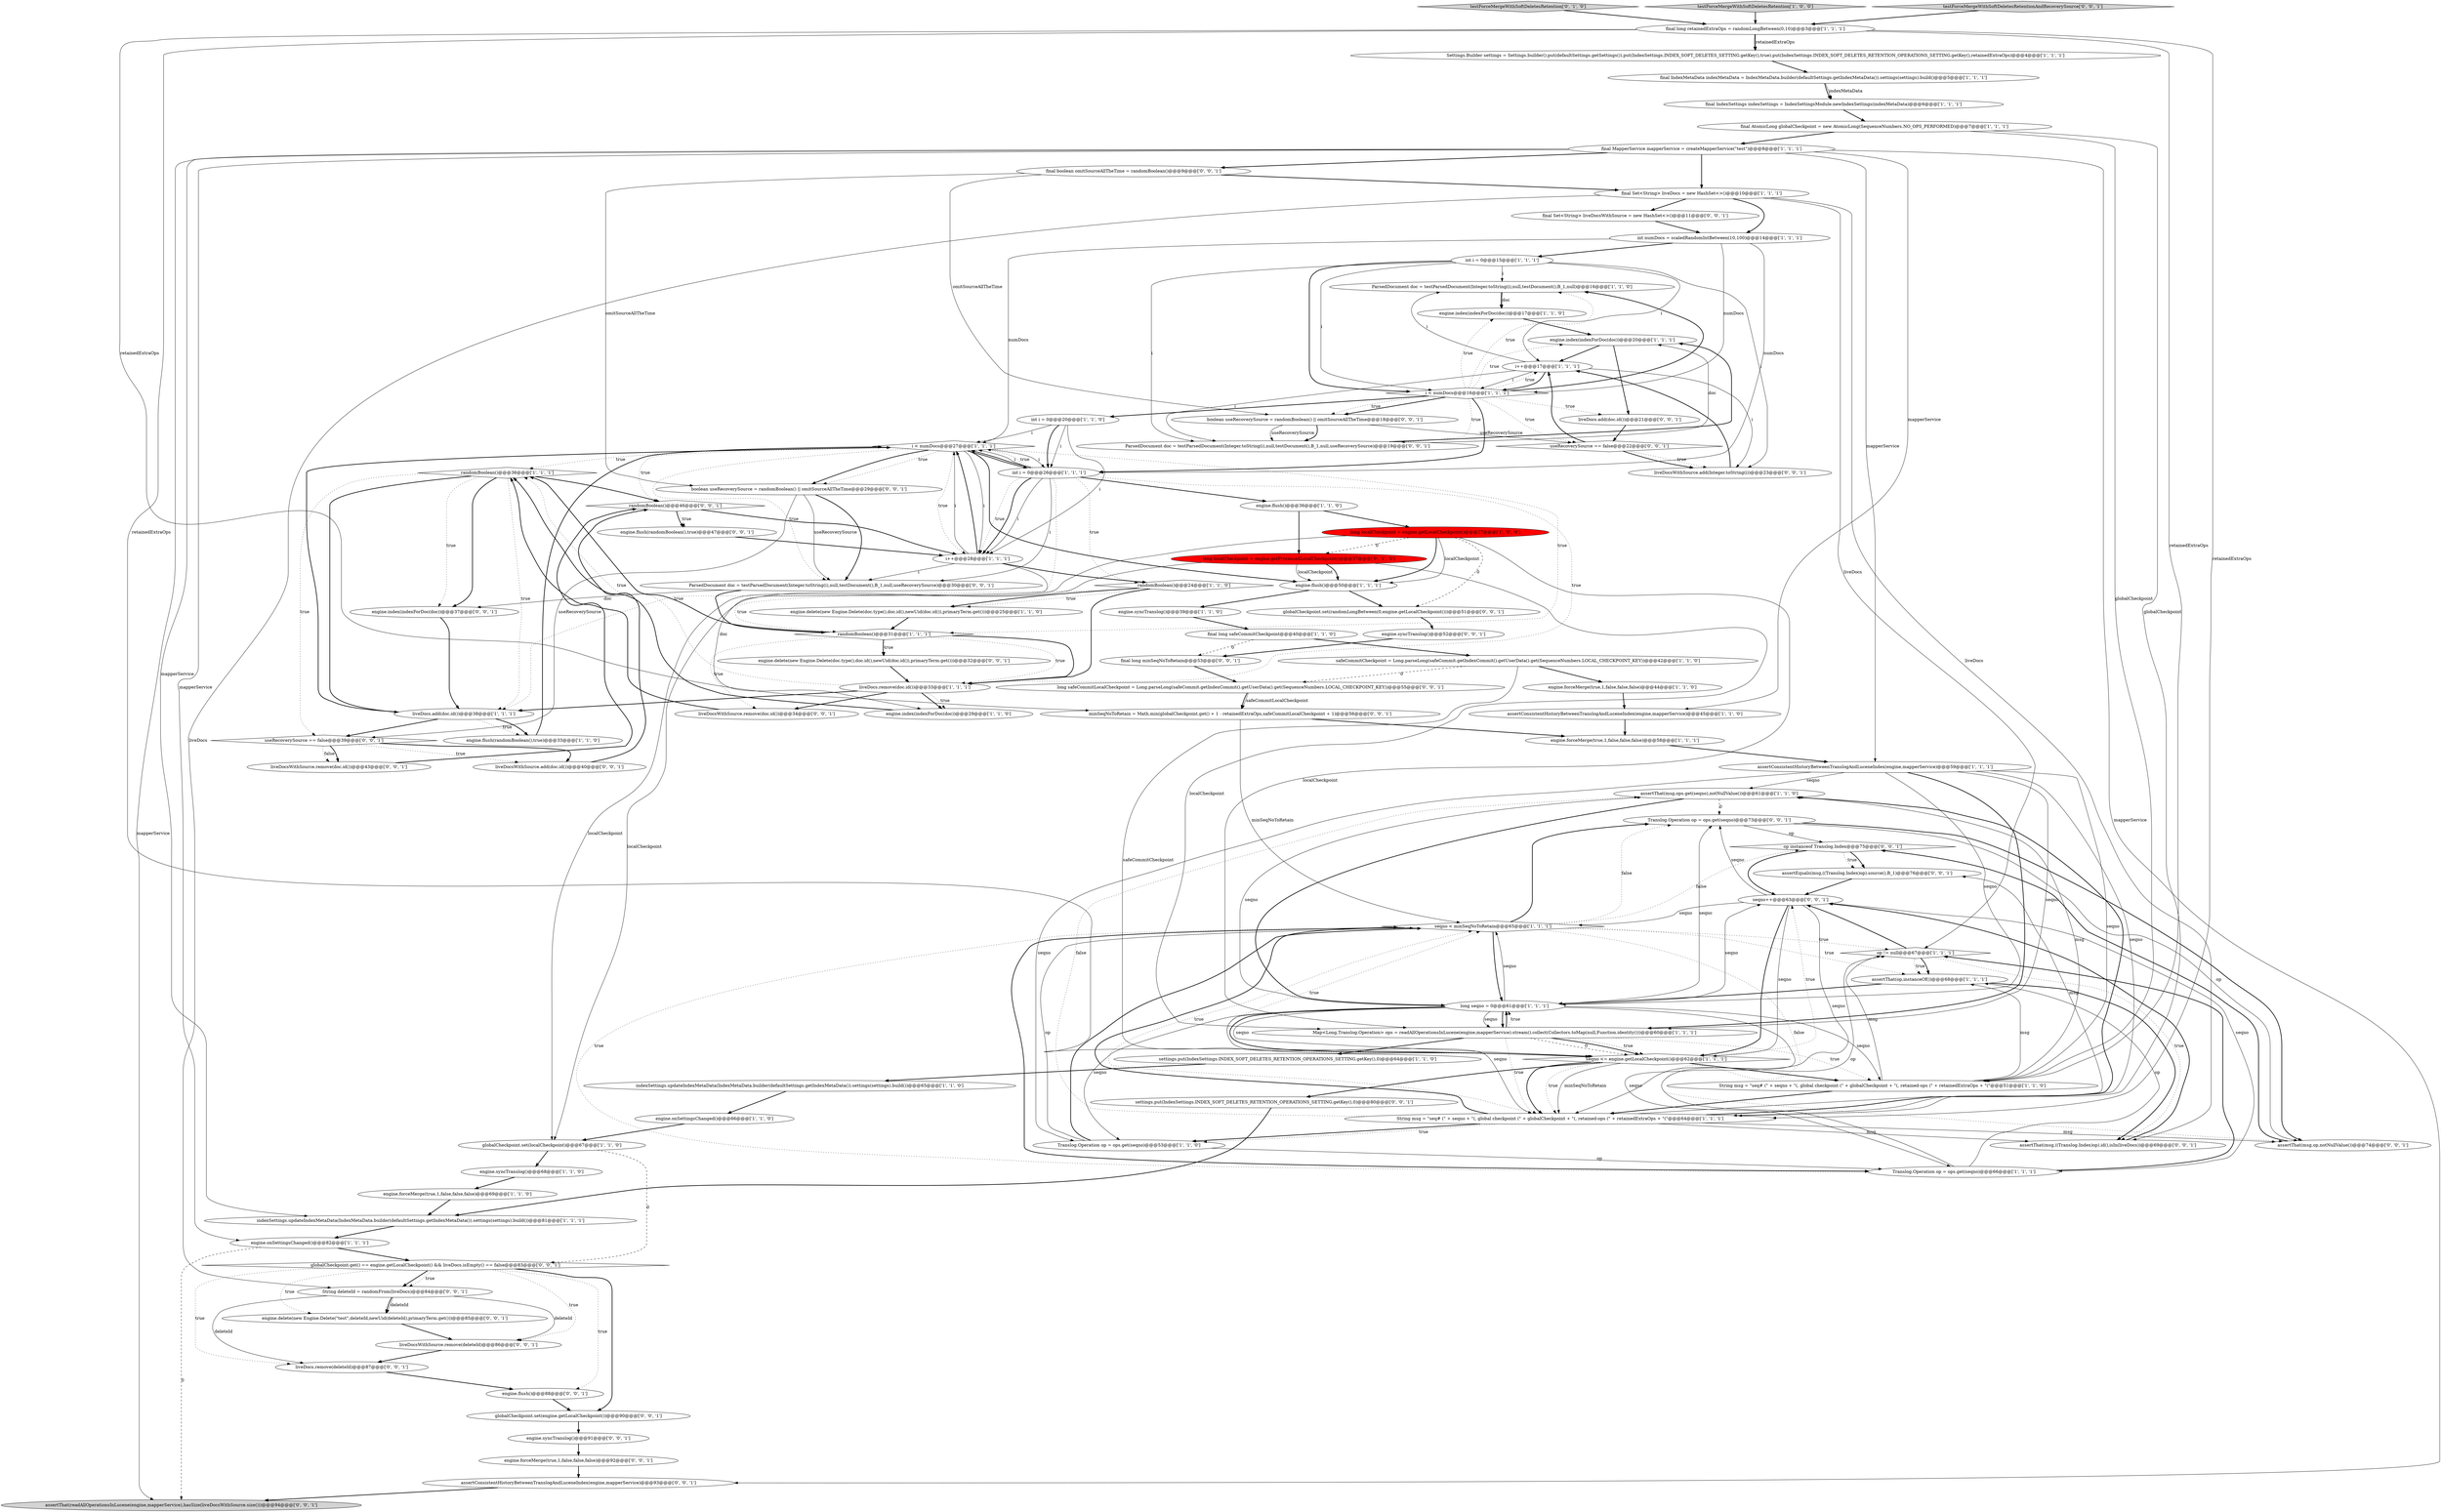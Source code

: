 digraph {
11 [style = filled, label = "assertThat(msg,ops.get(seqno),notNullValue())@@@61@@@['1', '1', '0']", fillcolor = white, shape = ellipse image = "AAA0AAABBB1BBB"];
16 [style = filled, label = "final long safeCommitCheckpoint@@@40@@@['1', '1', '0']", fillcolor = white, shape = ellipse image = "AAA0AAABBB1BBB"];
98 [style = filled, label = "String deleteId = randomFrom(liveDocs)@@@84@@@['0', '0', '1']", fillcolor = white, shape = ellipse image = "AAA0AAABBB3BBB"];
24 [style = filled, label = "engine.syncTranslog()@@@39@@@['1', '1', '0']", fillcolor = white, shape = ellipse image = "AAA0AAABBB1BBB"];
82 [style = filled, label = "engine.delete(new Engine.Delete(\"test\",deleteId,newUid(deleteId),primaryTerm.get()))@@@85@@@['0', '0', '1']", fillcolor = white, shape = ellipse image = "AAA0AAABBB3BBB"];
81 [style = filled, label = "Translog.Operation op = ops.get(seqno)@@@73@@@['0', '0', '1']", fillcolor = white, shape = ellipse image = "AAA0AAABBB3BBB"];
34 [style = filled, label = "int numDocs = scaledRandomIntBetween(10,100)@@@14@@@['1', '1', '1']", fillcolor = white, shape = ellipse image = "AAA0AAABBB1BBB"];
36 [style = filled, label = "engine.delete(new Engine.Delete(doc.type(),doc.id(),newUid(doc.id()),primaryTerm.get()))@@@25@@@['1', '1', '0']", fillcolor = white, shape = ellipse image = "AAA0AAABBB1BBB"];
57 [style = filled, label = "long localCheckpoint = engine.getProcessedLocalCheckpoint()@@@37@@@['0', '1', '0']", fillcolor = red, shape = ellipse image = "AAA1AAABBB2BBB"];
51 [style = filled, label = "randomBoolean()@@@36@@@['1', '1', '1']", fillcolor = white, shape = diamond image = "AAA0AAABBB1BBB"];
56 [style = filled, label = "testForceMergeWithSoftDeletesRetention['0', '1', '0']", fillcolor = lightgray, shape = diamond image = "AAA0AAABBB2BBB"];
10 [style = filled, label = "final Set<String> liveDocs = new HashSet<>()@@@10@@@['1', '1', '1']", fillcolor = white, shape = ellipse image = "AAA0AAABBB1BBB"];
38 [style = filled, label = "engine.onSettingsChanged()@@@82@@@['1', '1', '1']", fillcolor = white, shape = ellipse image = "AAA0AAABBB1BBB"];
30 [style = filled, label = "indexSettings.updateIndexMetaData(IndexMetaData.builder(defaultSettings.getIndexMetaData()).settings(settings).build())@@@81@@@['1', '1', '1']", fillcolor = white, shape = ellipse image = "AAA0AAABBB1BBB"];
22 [style = filled, label = "int i = 0@@@15@@@['1', '1', '1']", fillcolor = white, shape = ellipse image = "AAA0AAABBB1BBB"];
88 [style = filled, label = "op instanceof Translog.Index@@@75@@@['0', '0', '1']", fillcolor = white, shape = diamond image = "AAA0AAABBB3BBB"];
0 [style = filled, label = "ParsedDocument doc = testParsedDocument(Integer.toString(i),null,testDocument(),B_1,null)@@@16@@@['1', '1', '0']", fillcolor = white, shape = ellipse image = "AAA0AAABBB1BBB"];
15 [style = filled, label = "engine.onSettingsChanged()@@@66@@@['1', '1', '0']", fillcolor = white, shape = ellipse image = "AAA0AAABBB1BBB"];
67 [style = filled, label = "settings.put(IndexSettings.INDEX_SOFT_DELETES_RETENTION_OPERATIONS_SETTING.getKey(),0)@@@80@@@['0', '0', '1']", fillcolor = white, shape = ellipse image = "AAA0AAABBB3BBB"];
39 [style = filled, label = "liveDocs.remove(doc.id())@@@33@@@['1', '1', '1']", fillcolor = white, shape = ellipse image = "AAA0AAABBB1BBB"];
64 [style = filled, label = "liveDocsWithSource.remove(doc.id())@@@34@@@['0', '0', '1']", fillcolor = white, shape = ellipse image = "AAA0AAABBB3BBB"];
66 [style = filled, label = "engine.forceMerge(true,1,false,false,false)@@@92@@@['0', '0', '1']", fillcolor = white, shape = ellipse image = "AAA0AAABBB3BBB"];
31 [style = filled, label = "Translog.Operation op = ops.get(seqno)@@@53@@@['1', '1', '0']", fillcolor = white, shape = ellipse image = "AAA0AAABBB1BBB"];
52 [style = filled, label = "engine.forceMerge(true,1,false,false,false)@@@58@@@['1', '1', '1']", fillcolor = white, shape = ellipse image = "AAA0AAABBB1BBB"];
70 [style = filled, label = "final boolean omitSourceAllTheTime = randomBoolean()@@@9@@@['0', '0', '1']", fillcolor = white, shape = ellipse image = "AAA0AAABBB3BBB"];
92 [style = filled, label = "randomBoolean()@@@46@@@['0', '0', '1']", fillcolor = white, shape = diamond image = "AAA0AAABBB3BBB"];
6 [style = filled, label = "Settings.Builder settings = Settings.builder().put(defaultSettings.getSettings()).put(IndexSettings.INDEX_SOFT_DELETES_SETTING.getKey(),true).put(IndexSettings.INDEX_SOFT_DELETES_RETENTION_OPERATIONS_SETTING.getKey(),retainedExtraOps)@@@4@@@['1', '1', '1']", fillcolor = white, shape = ellipse image = "AAA0AAABBB1BBB"];
61 [style = filled, label = "engine.syncTranslog()@@@91@@@['0', '0', '1']", fillcolor = white, shape = ellipse image = "AAA0AAABBB3BBB"];
40 [style = filled, label = "engine.index(indexForDoc(doc))@@@20@@@['1', '1', '1']", fillcolor = white, shape = ellipse image = "AAA0AAABBB1BBB"];
48 [style = filled, label = "final IndexSettings indexSettings = IndexSettingsModule.newIndexSettings(indexMetaData)@@@6@@@['1', '1', '1']", fillcolor = white, shape = ellipse image = "AAA0AAABBB1BBB"];
41 [style = filled, label = "liveDocs.add(doc.id())@@@38@@@['1', '1', '1']", fillcolor = white, shape = ellipse image = "AAA0AAABBB1BBB"];
87 [style = filled, label = "assertThat(msg,op,notNullValue())@@@74@@@['0', '0', '1']", fillcolor = white, shape = ellipse image = "AAA0AAABBB3BBB"];
72 [style = filled, label = "assertEquals(msg,((Translog.Index)op).source(),B_1)@@@76@@@['0', '0', '1']", fillcolor = white, shape = ellipse image = "AAA0AAABBB3BBB"];
4 [style = filled, label = "final AtomicLong globalCheckpoint = new AtomicLong(SequenceNumbers.NO_OPS_PERFORMED)@@@7@@@['1', '1', '1']", fillcolor = white, shape = ellipse image = "AAA0AAABBB1BBB"];
75 [style = filled, label = "globalCheckpoint.set(engine.getLocalCheckpoint())@@@90@@@['0', '0', '1']", fillcolor = white, shape = ellipse image = "AAA0AAABBB3BBB"];
28 [style = filled, label = "safeCommitCheckpoint = Long.parseLong(safeCommit.getIndexCommit().getUserData().get(SequenceNumbers.LOCAL_CHECKPOINT_KEY))@@@42@@@['1', '1', '0']", fillcolor = white, shape = ellipse image = "AAA0AAABBB1BBB"];
59 [style = filled, label = "liveDocs.remove(deleteId)@@@87@@@['0', '0', '1']", fillcolor = white, shape = ellipse image = "AAA0AAABBB3BBB"];
89 [style = filled, label = "useRecoverySource == false@@@22@@@['0', '0', '1']", fillcolor = white, shape = diamond image = "AAA0AAABBB3BBB"];
97 [style = filled, label = "useRecoverySource == false@@@39@@@['0', '0', '1']", fillcolor = white, shape = diamond image = "AAA0AAABBB3BBB"];
71 [style = filled, label = "boolean useRecoverySource = randomBoolean() || omitSourceAllTheTime@@@18@@@['0', '0', '1']", fillcolor = white, shape = ellipse image = "AAA0AAABBB3BBB"];
14 [style = filled, label = "i < numDocs@@@27@@@['1', '1', '1']", fillcolor = white, shape = diamond image = "AAA0AAABBB1BBB"];
37 [style = filled, label = "randomBoolean()@@@24@@@['1', '1', '0']", fillcolor = white, shape = diamond image = "AAA0AAABBB1BBB"];
5 [style = filled, label = "int i = 0@@@20@@@['1', '1', '0']", fillcolor = white, shape = ellipse image = "AAA0AAABBB1BBB"];
35 [style = filled, label = "engine.index(indexForDoc(doc))@@@17@@@['1', '1', '0']", fillcolor = white, shape = ellipse image = "AAA0AAABBB1BBB"];
60 [style = filled, label = "final Set<String> liveDocsWithSource = new HashSet<>()@@@11@@@['0', '0', '1']", fillcolor = white, shape = ellipse image = "AAA0AAABBB3BBB"];
20 [style = filled, label = "seqno <= engine.getLocalCheckpoint()@@@62@@@['1', '1', '1']", fillcolor = white, shape = diamond image = "AAA0AAABBB1BBB"];
26 [style = filled, label = "testForceMergeWithSoftDeletesRetention['1', '0', '0']", fillcolor = lightgray, shape = diamond image = "AAA0AAABBB1BBB"];
84 [style = filled, label = "assertThat(readAllOperationsInLucene(engine,mapperService),hasSize(liveDocsWithSource.size()))@@@94@@@['0', '0', '1']", fillcolor = lightgray, shape = ellipse image = "AAA0AAABBB3BBB"];
50 [style = filled, label = "engine.syncTranslog()@@@68@@@['1', '1', '0']", fillcolor = white, shape = ellipse image = "AAA0AAABBB1BBB"];
25 [style = filled, label = "assertConsistentHistoryBetweenTranslogAndLuceneIndex(engine,mapperService)@@@45@@@['1', '1', '0']", fillcolor = white, shape = ellipse image = "AAA0AAABBB1BBB"];
2 [style = filled, label = "engine.flush(randomBoolean(),true)@@@33@@@['1', '1', '0']", fillcolor = white, shape = ellipse image = "AAA0AAABBB1BBB"];
18 [style = filled, label = "long localCheckpoint = engine.getLocalCheckpoint()@@@37@@@['1', '0', '0']", fillcolor = red, shape = ellipse image = "AAA1AAABBB1BBB"];
46 [style = filled, label = "assertThat(op,instanceOf())@@@68@@@['1', '1', '1']", fillcolor = white, shape = ellipse image = "AAA0AAABBB1BBB"];
23 [style = filled, label = "String msg = \"seq# (\" + seqno + \"(, global checkpoint (\" + globalCheckpoint + \"(, retained-ops (\" + retainedExtraOps + \"(\"@@@64@@@['1', '1', '1']", fillcolor = white, shape = ellipse image = "AAA0AAABBB1BBB"];
65 [style = filled, label = "liveDocsWithSource.remove(doc.id())@@@43@@@['0', '0', '1']", fillcolor = white, shape = ellipse image = "AAA0AAABBB3BBB"];
17 [style = filled, label = "final MapperService mapperService = createMapperService(\"test\")@@@8@@@['1', '1', '1']", fillcolor = white, shape = ellipse image = "AAA0AAABBB1BBB"];
44 [style = filled, label = "indexSettings.updateIndexMetaData(IndexMetaData.builder(defaultSettings.getIndexMetaData()).settings(settings).build())@@@65@@@['1', '1', '0']", fillcolor = white, shape = ellipse image = "AAA0AAABBB1BBB"];
55 [style = filled, label = "settings.put(IndexSettings.INDEX_SOFT_DELETES_RETENTION_OPERATIONS_SETTING.getKey(),0)@@@64@@@['1', '1', '0']", fillcolor = white, shape = ellipse image = "AAA0AAABBB1BBB"];
62 [style = filled, label = "long safeCommitLocalCheckpoint = Long.parseLong(safeCommit.getIndexCommit().getUserData().get(SequenceNumbers.LOCAL_CHECKPOINT_KEY))@@@55@@@['0', '0', '1']", fillcolor = white, shape = ellipse image = "AAA0AAABBB3BBB"];
42 [style = filled, label = "i < numDocs@@@16@@@['1', '1', '1']", fillcolor = white, shape = diamond image = "AAA0AAABBB1BBB"];
53 [style = filled, label = "i++@@@17@@@['1', '1', '1']", fillcolor = white, shape = ellipse image = "AAA0AAABBB1BBB"];
27 [style = filled, label = "String msg = \"seq# (\" + seqno + \"(, global checkpoint (\" + globalCheckpoint + \"(, retained-ops (\" + retainedExtraOps + \"(\"@@@51@@@['1', '1', '0']", fillcolor = white, shape = ellipse image = "AAA0AAABBB1BBB"];
96 [style = filled, label = "globalCheckpoint.set(randomLongBetween(0,engine.getLocalCheckpoint()))@@@51@@@['0', '0', '1']", fillcolor = white, shape = ellipse image = "AAA0AAABBB3BBB"];
93 [style = filled, label = "assertThat(msg,((Translog.Index)op).id(),isIn(liveDocs))@@@69@@@['0', '0', '1']", fillcolor = white, shape = ellipse image = "AAA0AAABBB3BBB"];
43 [style = filled, label = "randomBoolean()@@@31@@@['1', '1', '1']", fillcolor = white, shape = diamond image = "AAA0AAABBB1BBB"];
29 [style = filled, label = "engine.flush()@@@50@@@['1', '1', '1']", fillcolor = white, shape = ellipse image = "AAA0AAABBB1BBB"];
95 [style = filled, label = "final long minSeqNoToRetain@@@53@@@['0', '0', '1']", fillcolor = white, shape = ellipse image = "AAA0AAABBB3BBB"];
85 [style = filled, label = "boolean useRecoverySource = randomBoolean() || omitSourceAllTheTime@@@29@@@['0', '0', '1']", fillcolor = white, shape = ellipse image = "AAA0AAABBB3BBB"];
12 [style = filled, label = "engine.forceMerge(true,1,false,false,false)@@@69@@@['1', '1', '0']", fillcolor = white, shape = ellipse image = "AAA0AAABBB1BBB"];
33 [style = filled, label = "i++@@@28@@@['1', '1', '1']", fillcolor = white, shape = ellipse image = "AAA0AAABBB1BBB"];
68 [style = filled, label = "liveDocsWithSource.remove(deleteId)@@@86@@@['0', '0', '1']", fillcolor = white, shape = ellipse image = "AAA0AAABBB3BBB"];
49 [style = filled, label = "long seqno = 0@@@61@@@['1', '1', '1']", fillcolor = white, shape = ellipse image = "AAA0AAABBB1BBB"];
3 [style = filled, label = "globalCheckpoint.set(localCheckpoint)@@@67@@@['1', '1', '0']", fillcolor = white, shape = ellipse image = "AAA0AAABBB1BBB"];
79 [style = filled, label = "testForceMergeWithSoftDeletesRetentionAndRecoverySource['0', '0', '1']", fillcolor = lightgray, shape = diamond image = "AAA0AAABBB3BBB"];
78 [style = filled, label = "minSeqNoToRetain = Math.min(globalCheckpoint.get() + 1 - retainedExtraOps,safeCommitLocalCheckpoint + 1)@@@56@@@['0', '0', '1']", fillcolor = white, shape = ellipse image = "AAA0AAABBB3BBB"];
69 [style = filled, label = "ParsedDocument doc = testParsedDocument(Integer.toString(i),null,testDocument(),B_1,null,useRecoverySource)@@@30@@@['0', '0', '1']", fillcolor = white, shape = ellipse image = "AAA0AAABBB3BBB"];
45 [style = filled, label = "Translog.Operation op = ops.get(seqno)@@@66@@@['1', '1', '1']", fillcolor = white, shape = ellipse image = "AAA0AAABBB1BBB"];
1 [style = filled, label = "assertConsistentHistoryBetweenTranslogAndLuceneIndex(engine,mapperService)@@@59@@@['1', '1', '1']", fillcolor = white, shape = ellipse image = "AAA0AAABBB1BBB"];
58 [style = filled, label = "liveDocsWithSource.add(Integer.toString(i))@@@23@@@['0', '0', '1']", fillcolor = white, shape = ellipse image = "AAA0AAABBB3BBB"];
83 [style = filled, label = "engine.flush()@@@88@@@['0', '0', '1']", fillcolor = white, shape = ellipse image = "AAA0AAABBB3BBB"];
86 [style = filled, label = "engine.index(indexForDoc(doc))@@@37@@@['0', '0', '1']", fillcolor = white, shape = ellipse image = "AAA0AAABBB3BBB"];
8 [style = filled, label = "op != null@@@67@@@['1', '1', '1']", fillcolor = white, shape = diamond image = "AAA0AAABBB1BBB"];
19 [style = filled, label = "engine.flush()@@@36@@@['1', '1', '0']", fillcolor = white, shape = ellipse image = "AAA0AAABBB1BBB"];
21 [style = filled, label = "int i = 0@@@26@@@['1', '1', '1']", fillcolor = white, shape = ellipse image = "AAA0AAABBB1BBB"];
91 [style = filled, label = "assertConsistentHistoryBetweenTranslogAndLuceneIndex(engine,mapperService)@@@93@@@['0', '0', '1']", fillcolor = white, shape = ellipse image = "AAA0AAABBB3BBB"];
13 [style = filled, label = "final IndexMetaData indexMetaData = IndexMetaData.builder(defaultSettings.getIndexMetaData()).settings(settings).build()@@@5@@@['1', '1', '1']", fillcolor = white, shape = ellipse image = "AAA0AAABBB1BBB"];
47 [style = filled, label = "engine.forceMerge(true,1,false,false,false)@@@44@@@['1', '1', '0']", fillcolor = white, shape = ellipse image = "AAA0AAABBB1BBB"];
90 [style = filled, label = "seqno++@@@63@@@['0', '0', '1']", fillcolor = white, shape = ellipse image = "AAA0AAABBB3BBB"];
9 [style = filled, label = "Map<Long,Translog.Operation> ops = readAllOperationsInLucene(engine,mapperService).stream().collect(Collectors.toMap(null,Function.identity()))@@@60@@@['1', '1', '1']", fillcolor = white, shape = ellipse image = "AAA0AAABBB1BBB"];
73 [style = filled, label = "globalCheckpoint.get() == engine.getLocalCheckpoint() && liveDocs.isEmpty() == false@@@83@@@['0', '0', '1']", fillcolor = white, shape = diamond image = "AAA0AAABBB3BBB"];
7 [style = filled, label = "seqno < minSeqNoToRetain@@@65@@@['1', '1', '1']", fillcolor = white, shape = diamond image = "AAA0AAABBB1BBB"];
63 [style = filled, label = "ParsedDocument doc = testParsedDocument(Integer.toString(i),null,testDocument(),B_1,null,useRecoverySource)@@@19@@@['0', '0', '1']", fillcolor = white, shape = ellipse image = "AAA0AAABBB3BBB"];
54 [style = filled, label = "engine.index(indexForDoc(doc))@@@29@@@['1', '1', '0']", fillcolor = white, shape = ellipse image = "AAA0AAABBB1BBB"];
94 [style = filled, label = "engine.syncTranslog()@@@52@@@['0', '0', '1']", fillcolor = white, shape = ellipse image = "AAA0AAABBB3BBB"];
32 [style = filled, label = "final long retainedExtraOps = randomLongBetween(0,10)@@@3@@@['1', '1', '1']", fillcolor = white, shape = ellipse image = "AAA0AAABBB1BBB"];
76 [style = filled, label = "liveDocsWithSource.add(doc.id())@@@40@@@['0', '0', '1']", fillcolor = white, shape = ellipse image = "AAA0AAABBB3BBB"];
74 [style = filled, label = "liveDocs.add(doc.id())@@@21@@@['0', '0', '1']", fillcolor = white, shape = ellipse image = "AAA0AAABBB3BBB"];
77 [style = filled, label = "engine.delete(new Engine.Delete(doc.type(),doc.id(),newUid(doc.id()),primaryTerm.get()))@@@32@@@['0', '0', '1']", fillcolor = white, shape = ellipse image = "AAA0AAABBB3BBB"];
80 [style = filled, label = "engine.flush(randomBoolean(),true)@@@47@@@['0', '0', '1']", fillcolor = white, shape = ellipse image = "AAA0AAABBB3BBB"];
5->33 [style = solid, label="i"];
52->1 [style = bold, label=""];
7->87 [style = dotted, label="false"];
70->71 [style = solid, label="omitSourceAllTheTime"];
42->71 [style = bold, label=""];
85->69 [style = bold, label=""];
92->80 [style = bold, label=""];
61->66 [style = bold, label=""];
88->72 [style = dotted, label="true"];
43->64 [style = dotted, label="true"];
64->51 [style = bold, label=""];
25->52 [style = bold, label=""];
97->65 [style = dotted, label="false"];
33->54 [style = solid, label="doc"];
32->20 [style = solid, label="retainedExtraOps"];
45->46 [style = solid, label="op"];
48->4 [style = bold, label=""];
83->75 [style = bold, label=""];
49->20 [style = solid, label="seqno"];
44->15 [style = bold, label=""];
57->29 [style = bold, label=""];
18->57 [style = dashed, label="0"];
17->70 [style = bold, label=""];
71->89 [style = solid, label="useRecoverySource"];
39->54 [style = bold, label=""];
62->78 [style = solid, label="safeCommitLocalCheckpoint"];
49->9 [style = solid, label="seqno"];
81->87 [style = solid, label="op"];
90->20 [style = solid, label="seqno"];
73->75 [style = bold, label=""];
17->1 [style = solid, label="mapperService"];
7->49 [style = bold, label=""];
79->32 [style = bold, label=""];
51->86 [style = bold, label=""];
22->0 [style = solid, label="i"];
32->6 [style = bold, label=""];
38->73 [style = bold, label=""];
14->51 [style = dotted, label="true"];
90->81 [style = solid, label="seqno"];
20->27 [style = bold, label=""];
71->63 [style = bold, label=""];
41->2 [style = dotted, label="true"];
80->33 [style = bold, label=""];
53->0 [style = solid, label="i"];
49->31 [style = solid, label="seqno"];
72->90 [style = bold, label=""];
82->68 [style = bold, label=""];
9->49 [style = dotted, label="true"];
27->11 [style = solid, label="msg"];
39->64 [style = bold, label=""];
73->82 [style = dotted, label="true"];
53->58 [style = solid, label="i"];
2->14 [style = bold, label=""];
77->39 [style = bold, label=""];
50->12 [style = bold, label=""];
21->39 [style = dotted, label="true"];
42->63 [style = dotted, label="true"];
33->14 [style = solid, label="i"];
97->76 [style = bold, label=""];
37->36 [style = dotted, label="true"];
21->37 [style = dotted, label="true"];
42->89 [style = dotted, label="true"];
42->21 [style = bold, label=""];
18->96 [style = dashed, label="0"];
34->42 [style = solid, label="numDocs"];
49->23 [style = solid, label="seqno"];
42->0 [style = dotted, label="true"];
18->9 [style = solid, label="localCheckpoint"];
73->83 [style = dotted, label="true"];
10->98 [style = solid, label="liveDocs"];
1->11 [style = solid, label="seqno"];
19->18 [style = bold, label=""];
28->20 [style = solid, label="safeCommitCheckpoint"];
98->82 [style = bold, label=""];
10->93 [style = solid, label="liveDocs"];
49->7 [style = solid, label="seqno"];
26->32 [style = bold, label=""];
37->36 [style = bold, label=""];
21->19 [style = bold, label=""];
23->87 [style = solid, label="msg"];
56->32 [style = bold, label=""];
93->90 [style = bold, label=""];
88->90 [style = bold, label=""];
8->46 [style = dotted, label="true"];
74->89 [style = bold, label=""];
85->97 [style = solid, label="useRecoverySource"];
43->51 [style = bold, label=""];
76->92 [style = bold, label=""];
40->74 [style = bold, label=""];
89->58 [style = dotted, label="true"];
94->95 [style = bold, label=""];
5->14 [style = solid, label="i"];
42->74 [style = dotted, label="true"];
27->8 [style = solid, label="msg"];
89->58 [style = bold, label=""];
75->61 [style = bold, label=""];
41->2 [style = bold, label=""];
7->81 [style = bold, label=""];
20->23 [style = solid, label="minSeqNoToRetain"];
97->76 [style = dotted, label="true"];
81->88 [style = solid, label="op"];
21->33 [style = dotted, label="true"];
51->92 [style = bold, label=""];
5->21 [style = bold, label=""];
35->40 [style = bold, label=""];
20->67 [style = bold, label=""];
19->57 [style = bold, label=""];
47->25 [style = bold, label=""];
32->6 [style = solid, label="retainedExtraOps"];
10->34 [style = bold, label=""];
27->46 [style = solid, label="msg"];
20->23 [style = bold, label=""];
63->40 [style = bold, label=""];
7->46 [style = dotted, label="true"];
73->98 [style = bold, label=""];
17->30 [style = solid, label="mapperService"];
67->30 [style = bold, label=""];
53->42 [style = solid, label="i"];
1->23 [style = solid, label="seqno"];
92->33 [style = bold, label=""];
62->78 [style = bold, label=""];
18->3 [style = solid, label="localCheckpoint"];
14->21 [style = solid, label="i"];
32->27 [style = solid, label="retainedExtraOps"];
39->41 [style = bold, label=""];
23->7 [style = bold, label=""];
34->21 [style = solid, label="numDocs"];
97->65 [style = bold, label=""];
21->69 [style = solid, label="i"];
88->72 [style = bold, label=""];
39->51 [style = dotted, label="true"];
7->8 [style = dotted, label="true"];
7->81 [style = dotted, label="false"];
14->21 [style = bold, label=""];
71->63 [style = solid, label="useRecoverySource"];
14->92 [style = dotted, label="true"];
17->91 [style = solid, label="mapperService"];
51->41 [style = dotted, label="true"];
10->8 [style = solid, label="liveDocs"];
85->69 [style = solid, label="useRecoverySource"];
22->42 [style = bold, label=""];
36->43 [style = bold, label=""];
23->31 [style = bold, label=""];
17->10 [style = bold, label=""];
10->60 [style = bold, label=""];
49->81 [style = solid, label="seqno"];
69->43 [style = bold, label=""];
86->41 [style = bold, label=""];
65->92 [style = bold, label=""];
89->53 [style = bold, label=""];
81->87 [style = bold, label=""];
7->45 [style = dotted, label="true"];
22->42 [style = solid, label="i"];
4->17 [style = bold, label=""];
40->53 [style = bold, label=""];
31->7 [style = solid, label="op"];
4->23 [style = solid, label="globalCheckpoint"];
22->58 [style = solid, label="i"];
46->93 [style = bold, label=""];
28->47 [style = bold, label=""];
16->95 [style = dashed, label="0"];
1->31 [style = solid, label="seqno"];
49->27 [style = solid, label="seqno"];
98->68 [style = solid, label="deleteId"];
53->42 [style = bold, label=""];
22->53 [style = solid, label="i"];
43->77 [style = bold, label=""];
96->94 [style = bold, label=""];
95->62 [style = bold, label=""];
20->90 [style = dotted, label="true"];
13->48 [style = bold, label=""];
49->45 [style = solid, label="seqno"];
9->20 [style = bold, label=""];
4->27 [style = solid, label="globalCheckpoint"];
14->69 [style = dotted, label="true"];
78->52 [style = bold, label=""];
42->71 [style = dotted, label="true"];
23->7 [style = dotted, label="true"];
20->7 [style = dotted, label="true"];
45->8 [style = solid, label="op"];
15->3 [style = bold, label=""];
29->96 [style = bold, label=""];
42->40 [style = dotted, label="true"];
51->86 [style = dotted, label="true"];
57->3 [style = solid, label="localCheckpoint"];
32->23 [style = solid, label="retainedExtraOps"];
31->7 [style = bold, label=""];
42->0 [style = bold, label=""];
1->9 [style = bold, label=""];
41->97 [style = bold, label=""];
42->53 [style = dotted, label="true"];
73->98 [style = dotted, label="true"];
57->9 [style = solid, label="localCheckpoint"];
38->84 [style = dashed, label="0"];
23->72 [style = solid, label="msg"];
21->41 [style = dotted, label="true"];
37->43 [style = dotted, label="true"];
58->53 [style = bold, label=""];
90->7 [style = solid, label="seqno"];
49->90 [style = solid, label="seqno"];
14->33 [style = solid, label="i"];
21->14 [style = solid, label="i"];
9->23 [style = dotted, label="true"];
57->29 [style = solid, label="localCheckpoint"];
6->13 [style = bold, label=""];
45->8 [style = bold, label=""];
90->20 [style = bold, label=""];
9->20 [style = dotted, label="true"];
20->23 [style = dotted, label="true"];
23->93 [style = solid, label="msg"];
14->29 [style = bold, label=""];
17->38 [style = solid, label="mapperService"];
1->27 [style = solid, label="seqno"];
59->83 [style = bold, label=""];
23->11 [style = bold, label=""];
9->49 [style = bold, label=""];
33->37 [style = bold, label=""];
91->84 [style = bold, label=""];
43->39 [style = bold, label=""];
11->49 [style = bold, label=""];
49->20 [style = bold, label=""];
37->39 [style = bold, label=""];
73->68 [style = dotted, label="true"];
41->14 [style = bold, label=""];
98->59 [style = solid, label="deleteId"];
22->63 [style = solid, label="i"];
17->84 [style = solid, label="mapperService"];
3->50 [style = bold, label=""];
21->14 [style = bold, label=""];
54->51 [style = bold, label=""];
39->54 [style = dotted, label="true"];
9->20 [style = dashed, label="0"];
70->10 [style = bold, label=""];
30->38 [style = bold, label=""];
33->14 [style = bold, label=""];
7->88 [style = dotted, label="false"];
11->81 [style = dashed, label="0"];
33->69 [style = solid, label="i"];
14->33 [style = dotted, label="true"];
13->48 [style = solid, label="indexMetaData"];
92->80 [style = dotted, label="true"];
51->97 [style = dotted, label="true"];
21->33 [style = bold, label=""];
46->49 [style = bold, label=""];
49->11 [style = solid, label="seqno"];
5->21 [style = solid, label="i"];
0->35 [style = solid, label="doc"];
32->78 [style = solid, label="retainedExtraOps"];
78->7 [style = solid, label="minSeqNoToRetain"];
8->90 [style = bold, label=""];
34->14 [style = solid, label="numDocs"];
3->73 [style = dashed, label="0"];
21->33 [style = solid, label="i"];
53->63 [style = solid, label="i"];
12->30 [style = bold, label=""];
14->43 [style = dotted, label="true"];
90->23 [style = solid, label="seqno"];
18->29 [style = solid, label="localCheckpoint"];
69->86 [style = solid, label="doc"];
34->22 [style = bold, label=""];
9->55 [style = bold, label=""];
7->45 [style = bold, label=""];
9->27 [style = dotted, label="true"];
24->16 [style = bold, label=""];
55->44 [style = bold, label=""];
18->29 [style = bold, label=""];
8->46 [style = bold, label=""];
70->85 [style = solid, label="omitSourceAllTheTime"];
23->11 [style = dotted, label="false"];
16->28 [style = bold, label=""];
60->34 [style = bold, label=""];
90->45 [style = solid, label="seqno"];
87->88 [style = bold, label=""];
68->59 [style = bold, label=""];
14->85 [style = bold, label=""];
21->14 [style = dotted, label="true"];
0->35 [style = bold, label=""];
42->35 [style = dotted, label="true"];
1->9 [style = solid, label="seqno"];
27->23 [style = bold, label=""];
28->62 [style = dashed, label="0"];
43->77 [style = dotted, label="true"];
42->5 [style = bold, label=""];
1->49 [style = solid, label="seqno"];
98->82 [style = solid, label="deleteId"];
66->91 [style = bold, label=""];
29->24 [style = bold, label=""];
49->9 [style = bold, label=""];
23->31 [style = dotted, label="true"];
14->85 [style = dotted, label="true"];
63->40 [style = solid, label="doc"];
51->41 [style = bold, label=""];
17->25 [style = solid, label="mapperService"];
31->45 [style = solid, label="op"];
73->59 [style = dotted, label="true"];
8->93 [style = dotted, label="true"];
43->39 [style = dotted, label="true"];
}
